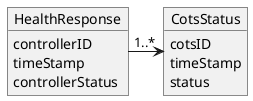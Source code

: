 @startuml

object HealthResponse
HealthResponse : controllerID
HealthResponse : timeStamp
HealthResponse : controllerStatus

object CotsStatus
CotsStatus : cotsID
CotsStatus : timeStamp
CotsStatus : status

HealthResponse -> "1..*" CotsStatus

@enduml